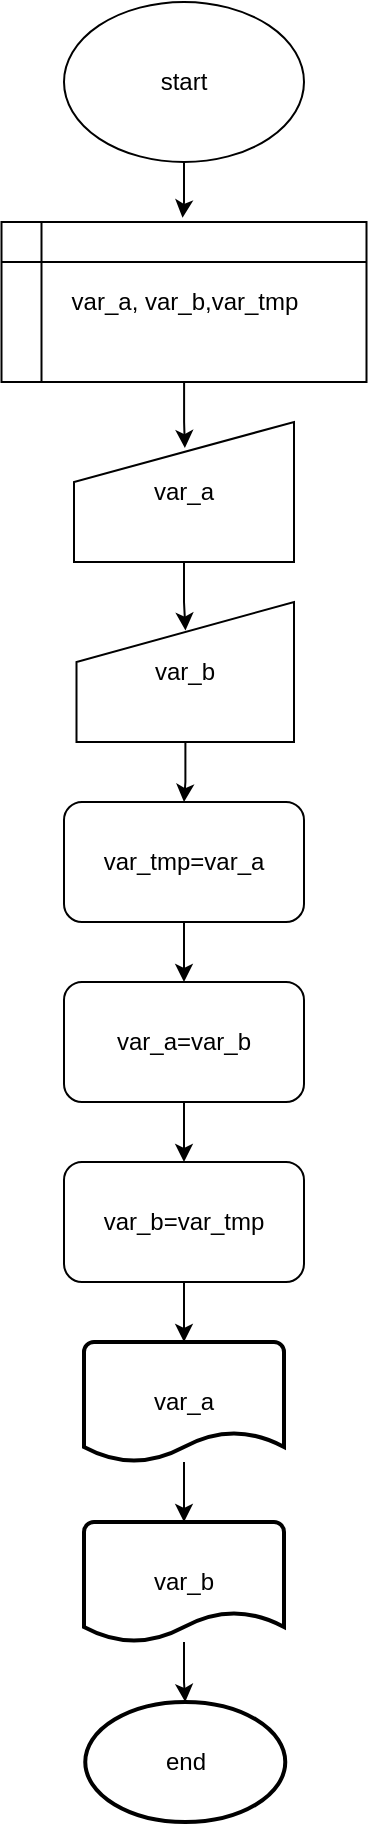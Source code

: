 <mxfile version="14.5.3" type="device"><diagram id="C5RBs43oDa-KdzZeNtuy" name="Page-1"><mxGraphModel dx="1422" dy="763" grid="1" gridSize="10" guides="1" tooltips="1" connect="1" arrows="1" fold="1" page="1" pageScale="1" pageWidth="827" pageHeight="1169" math="0" shadow="0"><root><mxCell id="WIyWlLk6GJQsqaUBKTNV-0"/><mxCell id="WIyWlLk6GJQsqaUBKTNV-1" parent="WIyWlLk6GJQsqaUBKTNV-0"/><mxCell id="aw5wj6M_0PSSUioewcka-56" style="edgeStyle=orthogonalEdgeStyle;rounded=0;orthogonalLoop=1;jettySize=auto;html=1;entryX=0.496;entryY=-0.026;entryDx=0;entryDy=0;entryPerimeter=0;" parent="WIyWlLk6GJQsqaUBKTNV-1" source="aw5wj6M_0PSSUioewcka-0" target="aw5wj6M_0PSSUioewcka-2" edge="1"><mxGeometry relative="1" as="geometry"/></mxCell><mxCell id="aw5wj6M_0PSSUioewcka-0" value="&lt;div&gt;start&lt;/div&gt;" style="ellipse;whiteSpace=wrap;html=1;" parent="WIyWlLk6GJQsqaUBKTNV-1" vertex="1"><mxGeometry x="230" y="50" width="120" height="80" as="geometry"/></mxCell><mxCell id="aw5wj6M_0PSSUioewcka-57" style="edgeStyle=orthogonalEdgeStyle;rounded=0;orthogonalLoop=1;jettySize=auto;html=1;entryX=0.504;entryY=0.186;entryDx=0;entryDy=0;entryPerimeter=0;" parent="WIyWlLk6GJQsqaUBKTNV-1" source="aw5wj6M_0PSSUioewcka-2" target="aw5wj6M_0PSSUioewcka-3" edge="1"><mxGeometry relative="1" as="geometry"/></mxCell><mxCell id="aw5wj6M_0PSSUioewcka-2" value="var_a, var_b,var_tmp" style="shape=internalStorage;whiteSpace=wrap;html=1;backgroundOutline=1;" parent="WIyWlLk6GJQsqaUBKTNV-1" vertex="1"><mxGeometry x="198.75" y="160" width="182.5" height="80" as="geometry"/></mxCell><mxCell id="aw5wj6M_0PSSUioewcka-58" style="edgeStyle=orthogonalEdgeStyle;rounded=0;orthogonalLoop=1;jettySize=auto;html=1;entryX=0.501;entryY=0.204;entryDx=0;entryDy=0;entryPerimeter=0;" parent="WIyWlLk6GJQsqaUBKTNV-1" source="aw5wj6M_0PSSUioewcka-3" target="aw5wj6M_0PSSUioewcka-5" edge="1"><mxGeometry relative="1" as="geometry"/></mxCell><mxCell id="aw5wj6M_0PSSUioewcka-3" value="var_a" style="shape=manualInput;whiteSpace=wrap;html=1;" parent="WIyWlLk6GJQsqaUBKTNV-1" vertex="1"><mxGeometry x="235" y="260" width="110" height="70" as="geometry"/></mxCell><mxCell id="aTCWGux0yh3-dy1-C3ng-7" value="" style="edgeStyle=orthogonalEdgeStyle;rounded=0;orthogonalLoop=1;jettySize=auto;html=1;" edge="1" parent="WIyWlLk6GJQsqaUBKTNV-1" source="aw5wj6M_0PSSUioewcka-5" target="aTCWGux0yh3-dy1-C3ng-1"><mxGeometry relative="1" as="geometry"/></mxCell><mxCell id="aw5wj6M_0PSSUioewcka-5" value="var_b" style="shape=manualInput;whiteSpace=wrap;html=1;" parent="WIyWlLk6GJQsqaUBKTNV-1" vertex="1"><mxGeometry x="236.25" y="350" width="108.75" height="70" as="geometry"/></mxCell><mxCell id="aTCWGux0yh3-dy1-C3ng-8" value="" style="edgeStyle=orthogonalEdgeStyle;rounded=0;orthogonalLoop=1;jettySize=auto;html=1;" edge="1" parent="WIyWlLk6GJQsqaUBKTNV-1" source="aTCWGux0yh3-dy1-C3ng-1" target="aTCWGux0yh3-dy1-C3ng-2"><mxGeometry relative="1" as="geometry"/></mxCell><mxCell id="aTCWGux0yh3-dy1-C3ng-1" value="var_tmp=var_a" style="rounded=1;whiteSpace=wrap;html=1;" vertex="1" parent="WIyWlLk6GJQsqaUBKTNV-1"><mxGeometry x="230" y="450" width="120" height="60" as="geometry"/></mxCell><mxCell id="aTCWGux0yh3-dy1-C3ng-9" value="" style="edgeStyle=orthogonalEdgeStyle;rounded=0;orthogonalLoop=1;jettySize=auto;html=1;" edge="1" parent="WIyWlLk6GJQsqaUBKTNV-1" source="aTCWGux0yh3-dy1-C3ng-2" target="aTCWGux0yh3-dy1-C3ng-3"><mxGeometry relative="1" as="geometry"/></mxCell><mxCell id="aTCWGux0yh3-dy1-C3ng-2" value="var_a=var_b" style="rounded=1;whiteSpace=wrap;html=1;" vertex="1" parent="WIyWlLk6GJQsqaUBKTNV-1"><mxGeometry x="230" y="540" width="120" height="60" as="geometry"/></mxCell><mxCell id="aTCWGux0yh3-dy1-C3ng-10" value="" style="edgeStyle=orthogonalEdgeStyle;rounded=0;orthogonalLoop=1;jettySize=auto;html=1;" edge="1" parent="WIyWlLk6GJQsqaUBKTNV-1" source="aTCWGux0yh3-dy1-C3ng-3" target="aTCWGux0yh3-dy1-C3ng-4"><mxGeometry relative="1" as="geometry"/></mxCell><mxCell id="aTCWGux0yh3-dy1-C3ng-3" value="var_b=var_tmp" style="rounded=1;whiteSpace=wrap;html=1;" vertex="1" parent="WIyWlLk6GJQsqaUBKTNV-1"><mxGeometry x="230" y="630" width="120" height="60" as="geometry"/></mxCell><mxCell id="aTCWGux0yh3-dy1-C3ng-11" value="" style="edgeStyle=orthogonalEdgeStyle;rounded=0;orthogonalLoop=1;jettySize=auto;html=1;" edge="1" parent="WIyWlLk6GJQsqaUBKTNV-1" source="aTCWGux0yh3-dy1-C3ng-4" target="aTCWGux0yh3-dy1-C3ng-5"><mxGeometry relative="1" as="geometry"/></mxCell><mxCell id="aTCWGux0yh3-dy1-C3ng-4" value="var_a" style="strokeWidth=2;html=1;shape=mxgraph.flowchart.document2;whiteSpace=wrap;size=0.25;" vertex="1" parent="WIyWlLk6GJQsqaUBKTNV-1"><mxGeometry x="240" y="720" width="100" height="60" as="geometry"/></mxCell><mxCell id="aTCWGux0yh3-dy1-C3ng-12" value="" style="edgeStyle=orthogonalEdgeStyle;rounded=0;orthogonalLoop=1;jettySize=auto;html=1;" edge="1" parent="WIyWlLk6GJQsqaUBKTNV-1" source="aTCWGux0yh3-dy1-C3ng-5" target="aTCWGux0yh3-dy1-C3ng-6"><mxGeometry relative="1" as="geometry"/></mxCell><mxCell id="aTCWGux0yh3-dy1-C3ng-5" value="var_b" style="strokeWidth=2;html=1;shape=mxgraph.flowchart.document2;whiteSpace=wrap;size=0.25;" vertex="1" parent="WIyWlLk6GJQsqaUBKTNV-1"><mxGeometry x="240" y="810" width="100" height="60" as="geometry"/></mxCell><mxCell id="aTCWGux0yh3-dy1-C3ng-6" value="end" style="strokeWidth=2;html=1;shape=mxgraph.flowchart.start_1;whiteSpace=wrap;" vertex="1" parent="WIyWlLk6GJQsqaUBKTNV-1"><mxGeometry x="240.63" y="900" width="100" height="60" as="geometry"/></mxCell></root></mxGraphModel></diagram></mxfile>